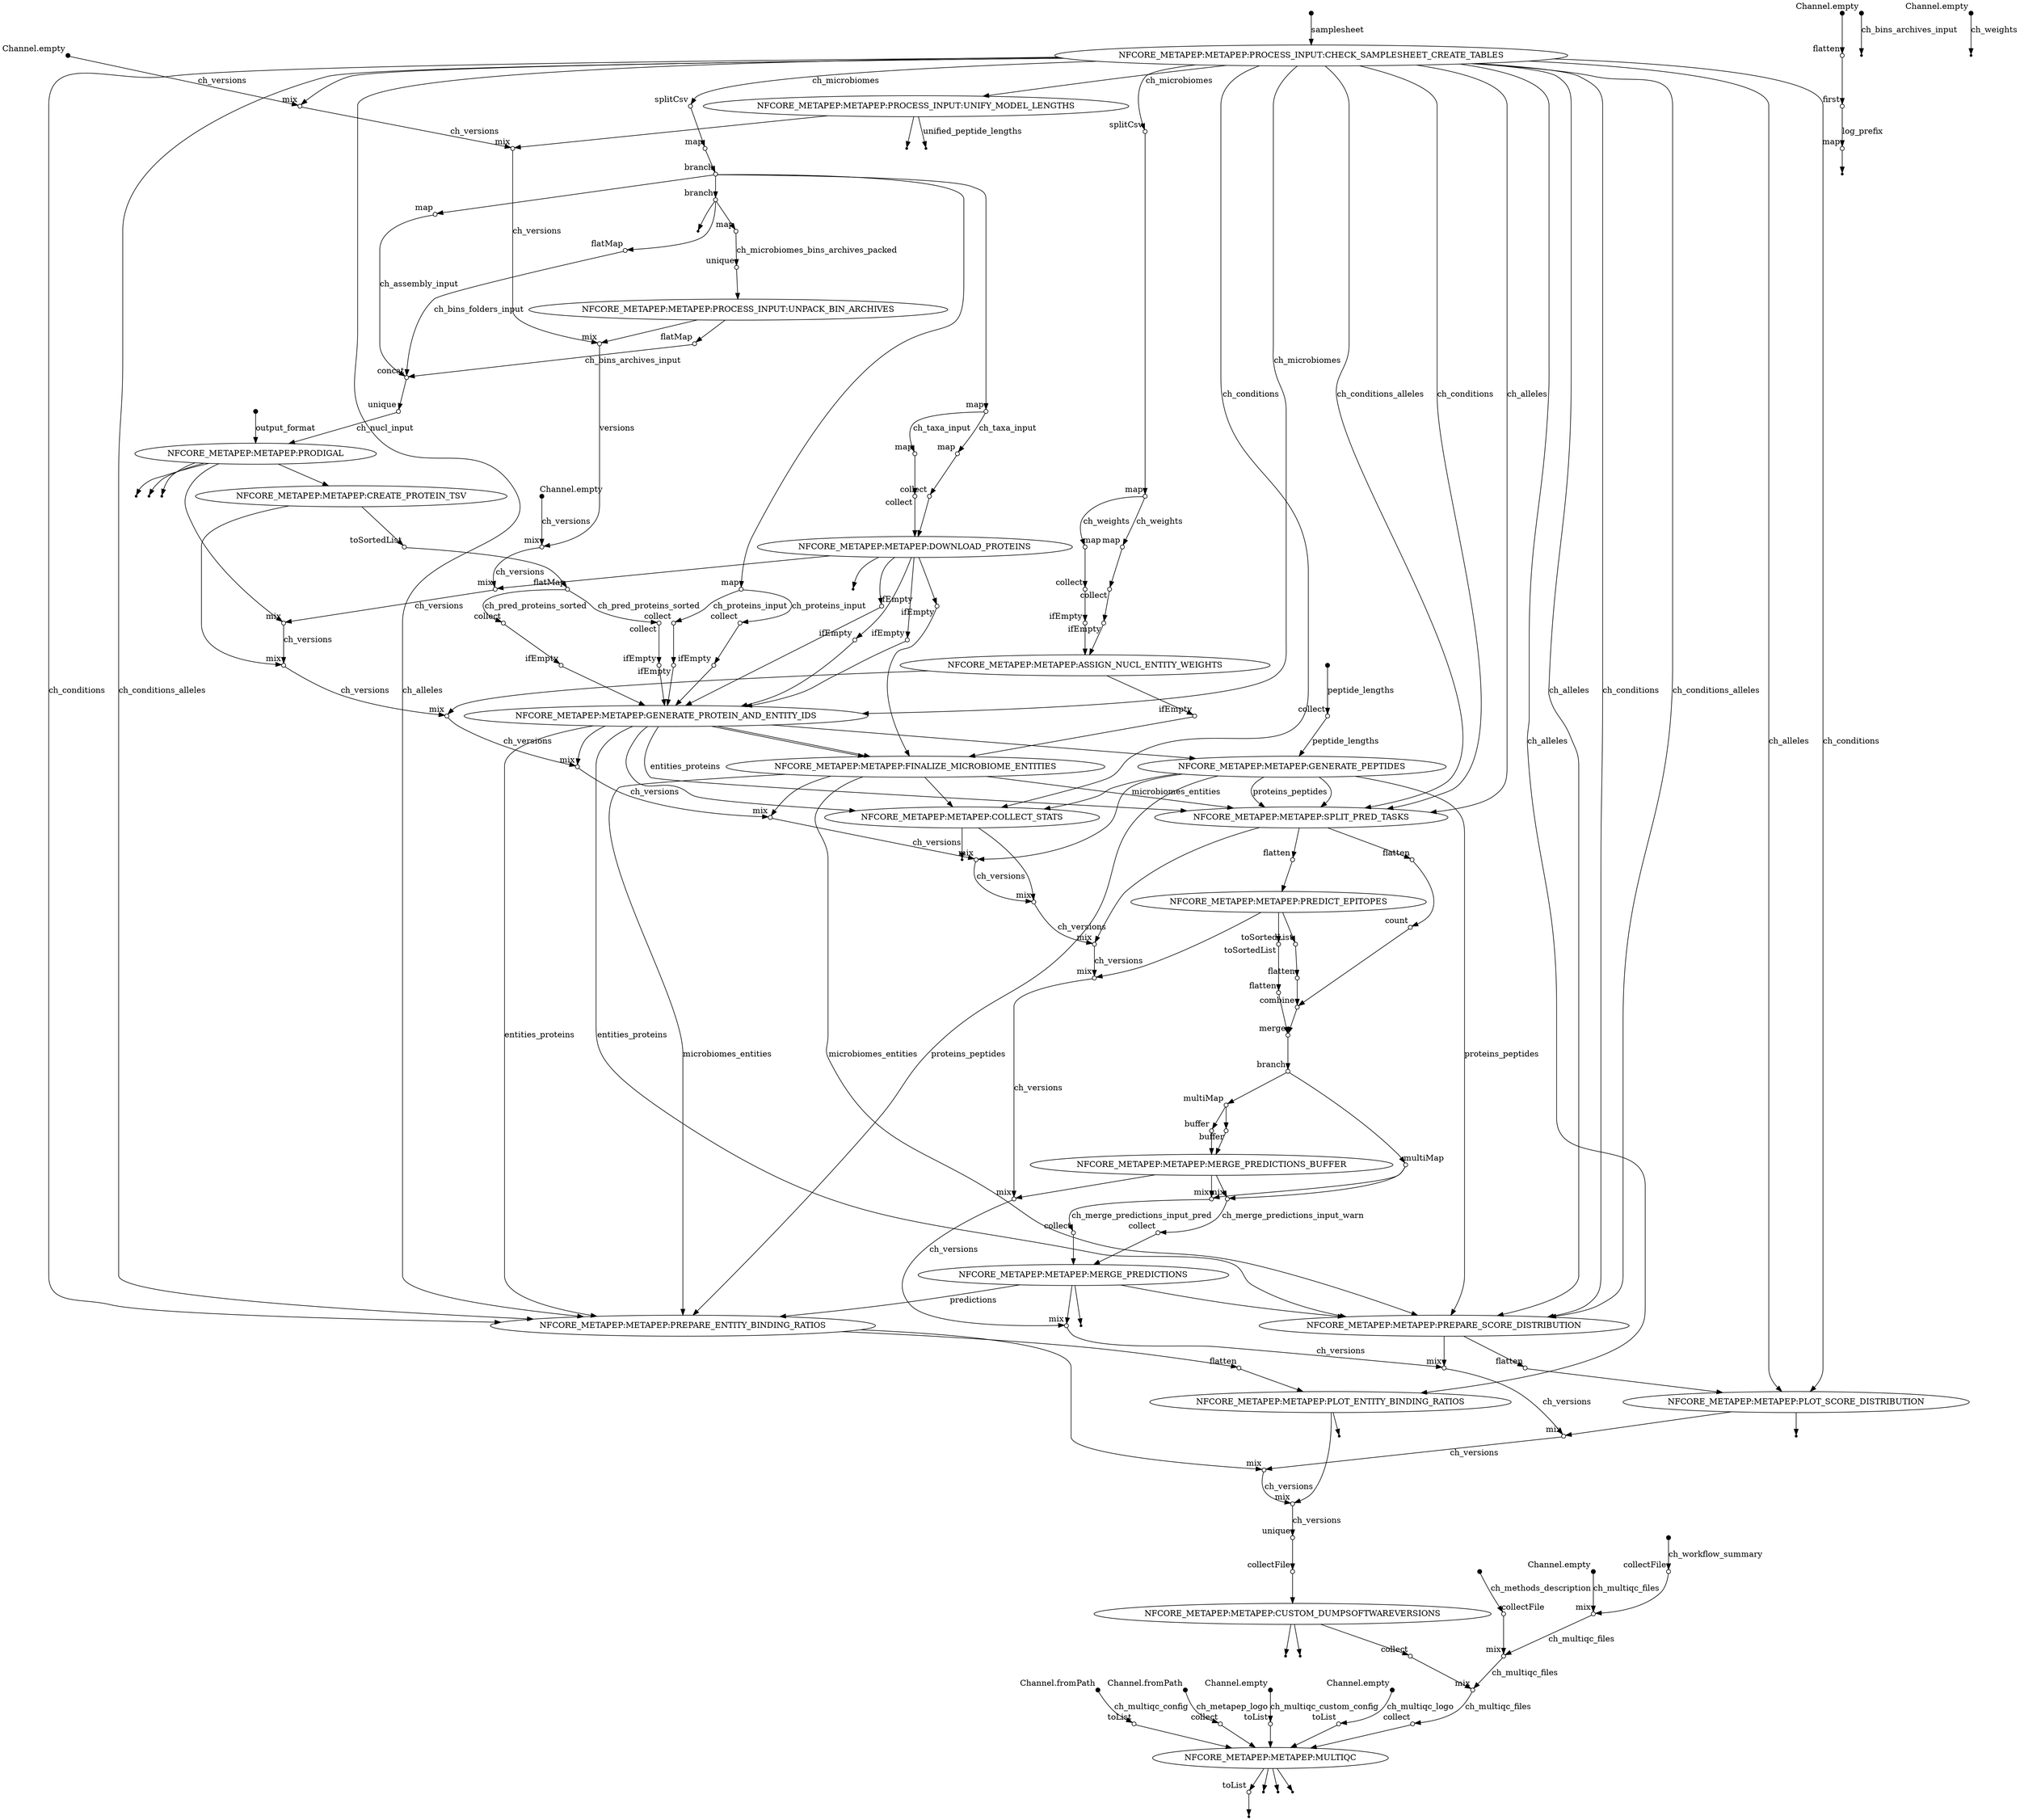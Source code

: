 digraph "metapep_dag" {
v0 [shape=point,label="",fixedsize=true,width=0.1,xlabel="Channel.fromPath"];
v145 [shape=circle,label="",fixedsize=true,width=0.1,xlabel="toList"];
v0 -> v145 [label="ch_multiqc_config"];

v1 [shape=point,label="",fixedsize=true,width=0.1,xlabel="Channel.fromPath"];
v144 [shape=circle,label="",fixedsize=true,width=0.1,xlabel="collect"];
v1 -> v144 [label="ch_metapep_logo"];

v2 [shape=point,label="",fixedsize=true,width=0.1,xlabel="Channel.empty"];
v146 [shape=circle,label="",fixedsize=true,width=0.1,xlabel="toList"];
v2 -> v146 [label="ch_multiqc_custom_config"];

v3 [shape=point,label="",fixedsize=true,width=0.1,xlabel="Channel.empty"];
v147 [shape=circle,label="",fixedsize=true,width=0.1,xlabel="toList"];
v3 -> v147 [label="ch_multiqc_logo"];

v4 [shape=point,label="",fixedsize=true,width=0.1,xlabel="Channel.empty"];
v42 [shape=circle,label="",fixedsize=true,width=0.1,xlabel="mix"];
v4 -> v42 [label="ch_versions"];

v5 [shape=point,label="",fixedsize=true,width=0.1,xlabel="Channel.empty"];
v8 [shape=circle,label="",fixedsize=true,width=0.1,xlabel="mix"];
v5 -> v8 [label="ch_versions"];

v6 [shape=point,label="",fixedsize=true,width=0.1];
v7 [label="NFCORE_METAPEP:METAPEP:PROCESS_INPUT:CHECK_SAMPLESHEET_CREATE_TABLES"];
v6 -> v7 [label="samplesheet"];

v7 [label="NFCORE_METAPEP:METAPEP:PROCESS_INPUT:CHECK_SAMPLESHEET_CREATE_TABLES"];
v18 [shape=circle,label="",fixedsize=true,width=0.1,xlabel="splitCsv"];
v7 -> v18 [label="ch_microbiomes"];

v7 [label="NFCORE_METAPEP:METAPEP:PROCESS_INPUT:CHECK_SAMPLESHEET_CREATE_TABLES"];
v87 [label="NFCORE_METAPEP:METAPEP:COLLECT_STATS"];
v7 -> v87 [label="ch_conditions"];

v7 [label="NFCORE_METAPEP:METAPEP:PROCESS_INPUT:CHECK_SAMPLESHEET_CREATE_TABLES"];
v90 [label="NFCORE_METAPEP:METAPEP:SPLIT_PRED_TASKS"];
v7 -> v90 [label="ch_alleles"];

v7 [label="NFCORE_METAPEP:METAPEP:PROCESS_INPUT:CHECK_SAMPLESHEET_CREATE_TABLES"];
v90 [label="NFCORE_METAPEP:METAPEP:SPLIT_PRED_TASKS"];
v7 -> v90 [label="ch_conditions_alleles"];

v7 [label="NFCORE_METAPEP:METAPEP:PROCESS_INPUT:CHECK_SAMPLESHEET_CREATE_TABLES"];
v9 [label="NFCORE_METAPEP:METAPEP:PROCESS_INPUT:UNIFY_MODEL_LENGTHS"];
v7 -> v9;

v7 [label="NFCORE_METAPEP:METAPEP:PROCESS_INPUT:CHECK_SAMPLESHEET_CREATE_TABLES"];
v8 [shape=circle,label="",fixedsize=true,width=0.1,xlabel="mix"];
v7 -> v8;

v8 [shape=circle,label="",fixedsize=true,width=0.1,xlabel="mix"];
v17 [shape=circle,label="",fixedsize=true,width=0.1,xlabel="mix"];
v8 -> v17 [label="ch_versions"];

v9 [label="NFCORE_METAPEP:METAPEP:PROCESS_INPUT:UNIFY_MODEL_LENGTHS"];
v11 [shape=point];
v9 -> v11;

v9 [label="NFCORE_METAPEP:METAPEP:PROCESS_INPUT:UNIFY_MODEL_LENGTHS"];
v10 [shape=point];
v9 -> v10 [label="unified_peptide_lengths"];

v9 [label="NFCORE_METAPEP:METAPEP:PROCESS_INPUT:UNIFY_MODEL_LENGTHS"];
v17 [shape=circle,label="",fixedsize=true,width=0.1,xlabel="mix"];
v9 -> v17;

v12 [shape=point,label="",fixedsize=true,width=0.1];
v13 [shape=circle,label="",fixedsize=true,width=0.1,xlabel="flatten"];
v12 -> v13;

v13 [shape=circle,label="",fixedsize=true,width=0.1,xlabel="flatten"];
v14 [shape=circle,label="",fixedsize=true,width=0.1,xlabel="first"];
v13 -> v14;

v14 [shape=circle,label="",fixedsize=true,width=0.1,xlabel="first"];
v15 [shape=circle,label="",fixedsize=true,width=0.1,xlabel="map"];
v14 -> v15 [label="log_prefix"];

v15 [shape=circle,label="",fixedsize=true,width=0.1,xlabel="map"];
v16 [shape=point];
v15 -> v16;

v17 [shape=circle,label="",fixedsize=true,width=0.1,xlabel="mix"];
v30 [shape=circle,label="",fixedsize=true,width=0.1,xlabel="mix"];
v17 -> v30 [label="ch_versions"];

v18 [shape=circle,label="",fixedsize=true,width=0.1,xlabel="splitCsv"];
v19 [shape=circle,label="",fixedsize=true,width=0.1,xlabel="map"];
v18 -> v19;

v19 [shape=circle,label="",fixedsize=true,width=0.1,xlabel="map"];
v20 [shape=circle,label="",fixedsize=true,width=0.1,xlabel="branch"];
v19 -> v20;

v20 [shape=circle,label="",fixedsize=true,width=0.1,xlabel="branch"];
v22 [shape=circle,label="",fixedsize=true,width=0.1,xlabel="map"];
v20 -> v22;

v20 [shape=circle,label="",fixedsize=true,width=0.1,xlabel="branch"];
v21 [shape=circle,label="",fixedsize=true,width=0.1,xlabel="map"];
v20 -> v21;

v20 [shape=circle,label="",fixedsize=true,width=0.1,xlabel="branch"];
v23 [shape=circle,label="",fixedsize=true,width=0.1,xlabel="map"];
v20 -> v23;

v20 [shape=circle,label="",fixedsize=true,width=0.1,xlabel="branch"];
v24 [shape=circle,label="",fixedsize=true,width=0.1,xlabel="branch"];
v20 -> v24;

v21 [shape=circle,label="",fixedsize=true,width=0.1,xlabel="map"];
v43 [shape=circle,label="",fixedsize=true,width=0.1,xlabel="map"];
v21 -> v43 [label="ch_taxa_input"];

v22 [shape=circle,label="",fixedsize=true,width=0.1,xlabel="map"];
v75 [shape=circle,label="",fixedsize=true,width=0.1,xlabel="collect"];
v22 -> v75 [label="ch_proteins_input"];

v23 [shape=circle,label="",fixedsize=true,width=0.1,xlabel="map"];
v34 [shape=circle,label="",fixedsize=true,width=0.1,xlabel="concat"];
v23 -> v34 [label="ch_assembly_input"];

v24 [shape=circle,label="",fixedsize=true,width=0.1,xlabel="branch"];
v26 [shape=circle,label="",fixedsize=true,width=0.1,xlabel="flatMap"];
v24 -> v26;

v24 [shape=circle,label="",fixedsize=true,width=0.1,xlabel="branch"];
v27 [shape=circle,label="",fixedsize=true,width=0.1,xlabel="map"];
v24 -> v27;

v24 [shape=circle,label="",fixedsize=true,width=0.1,xlabel="branch"];
v25 [shape=point];
v24 -> v25;

v26 [shape=circle,label="",fixedsize=true,width=0.1,xlabel="flatMap"];
v34 [shape=circle,label="",fixedsize=true,width=0.1,xlabel="concat"];
v26 -> v34 [label="ch_bins_folders_input"];

v27 [shape=circle,label="",fixedsize=true,width=0.1,xlabel="map"];
v28 [shape=circle,label="",fixedsize=true,width=0.1,xlabel="unique"];
v27 -> v28 [label="ch_microbiomes_bins_archives_packed"];

v28 [shape=circle,label="",fixedsize=true,width=0.1,xlabel="unique"];
v29 [label="NFCORE_METAPEP:METAPEP:PROCESS_INPUT:UNPACK_BIN_ARCHIVES"];
v28 -> v29;

v29 [label="NFCORE_METAPEP:METAPEP:PROCESS_INPUT:UNPACK_BIN_ARCHIVES"];
v33 [shape=circle,label="",fixedsize=true,width=0.1,xlabel="flatMap"];
v29 -> v33;

v29 [label="NFCORE_METAPEP:METAPEP:PROCESS_INPUT:UNPACK_BIN_ARCHIVES"];
v30 [shape=circle,label="",fixedsize=true,width=0.1,xlabel="mix"];
v29 -> v30;

v30 [shape=circle,label="",fixedsize=true,width=0.1,xlabel="mix"];
v42 [shape=circle,label="",fixedsize=true,width=0.1,xlabel="mix"];
v30 -> v42 [label="versions"];

v31 [shape=point,label="",fixedsize=true,width=0.1,xlabel="Channel.empty"];
v32 [shape=point];
v31 -> v32 [label="ch_bins_archives_input"];

v33 [shape=circle,label="",fixedsize=true,width=0.1,xlabel="flatMap"];
v34 [shape=circle,label="",fixedsize=true,width=0.1,xlabel="concat"];
v33 -> v34 [label="ch_bins_archives_input"];

v34 [shape=circle,label="",fixedsize=true,width=0.1,xlabel="concat"];
v35 [shape=circle,label="",fixedsize=true,width=0.1,xlabel="unique"];
v34 -> v35;

v35 [shape=circle,label="",fixedsize=true,width=0.1,xlabel="unique"];
v51 [label="NFCORE_METAPEP:METAPEP:PRODIGAL"];
v35 -> v51 [label="ch_nucl_input"];

v36 [shape=point,label="",fixedsize=true,width=0.1,xlabel="Channel.empty"];
v37 [shape=point];
v36 -> v37 [label="ch_weights"];

v7 [label="NFCORE_METAPEP:METAPEP:PROCESS_INPUT:CHECK_SAMPLESHEET_CREATE_TABLES"];
v38 [shape=circle,label="",fixedsize=true,width=0.1,xlabel="splitCsv"];
v7 -> v38 [label="ch_microbiomes"];

v38 [shape=circle,label="",fixedsize=true,width=0.1,xlabel="splitCsv"];
v39 [shape=circle,label="",fixedsize=true,width=0.1,xlabel="map"];
v38 -> v39;

v39 [shape=circle,label="",fixedsize=true,width=0.1,xlabel="map"];
v58 [shape=circle,label="",fixedsize=true,width=0.1,xlabel="map"];
v39 -> v58 [label="ch_weights"];

v40 [shape=point,label="",fixedsize=true,width=0.1];
v41 [shape=circle,label="",fixedsize=true,width=0.1,xlabel="collect"];
v40 -> v41 [label="peptide_lengths"];

v41 [shape=circle,label="",fixedsize=true,width=0.1,xlabel="collect"];
v85 [label="NFCORE_METAPEP:METAPEP:GENERATE_PEPTIDES"];
v41 -> v85 [label="peptide_lengths"];

v42 [shape=circle,label="",fixedsize=true,width=0.1,xlabel="mix"];
v49 [shape=circle,label="",fixedsize=true,width=0.1,xlabel="mix"];
v42 -> v49 [label="ch_versions"];

v43 [shape=circle,label="",fixedsize=true,width=0.1,xlabel="map"];
v44 [shape=circle,label="",fixedsize=true,width=0.1,xlabel="collect"];
v43 -> v44;

v44 [shape=circle,label="",fixedsize=true,width=0.1,xlabel="collect"];
v47 [label="NFCORE_METAPEP:METAPEP:DOWNLOAD_PROTEINS"];
v44 -> v47;

v21 [shape=circle,label="",fixedsize=true,width=0.1,xlabel="map"];
v45 [shape=circle,label="",fixedsize=true,width=0.1,xlabel="map"];
v21 -> v45 [label="ch_taxa_input"];

v45 [shape=circle,label="",fixedsize=true,width=0.1,xlabel="map"];
v46 [shape=circle,label="",fixedsize=true,width=0.1,xlabel="collect"];
v45 -> v46;

v46 [shape=circle,label="",fixedsize=true,width=0.1,xlabel="collect"];
v47 [label="NFCORE_METAPEP:METAPEP:DOWNLOAD_PROTEINS"];
v46 -> v47;

v47 [label="NFCORE_METAPEP:METAPEP:DOWNLOAD_PROTEINS"];
v72 [shape=circle,label="",fixedsize=true,width=0.1,xlabel="ifEmpty"];
v47 -> v72;

v47 [label="NFCORE_METAPEP:METAPEP:DOWNLOAD_PROTEINS"];
v48 [shape=point];
v47 -> v48;

v47 [label="NFCORE_METAPEP:METAPEP:DOWNLOAD_PROTEINS"];
v73 [shape=circle,label="",fixedsize=true,width=0.1,xlabel="ifEmpty"];
v47 -> v73;

v47 [label="NFCORE_METAPEP:METAPEP:DOWNLOAD_PROTEINS"];
v74 [shape=circle,label="",fixedsize=true,width=0.1,xlabel="ifEmpty"];
v47 -> v74;

v47 [label="NFCORE_METAPEP:METAPEP:DOWNLOAD_PROTEINS"];
v49 [shape=circle,label="",fixedsize=true,width=0.1,xlabel="mix"];
v47 -> v49;

v49 [shape=circle,label="",fixedsize=true,width=0.1,xlabel="mix"];
v55 [shape=circle,label="",fixedsize=true,width=0.1,xlabel="mix"];
v49 -> v55 [label="ch_versions"];

v50 [shape=point,label="",fixedsize=true,width=0.1];
v51 [label="NFCORE_METAPEP:METAPEP:PRODIGAL"];
v50 -> v51 [label="output_format"];

v51 [label="NFCORE_METAPEP:METAPEP:PRODIGAL"];
v54 [shape=point];
v51 -> v54;

v51 [label="NFCORE_METAPEP:METAPEP:PRODIGAL"];
v53 [shape=point];
v51 -> v53;

v51 [label="NFCORE_METAPEP:METAPEP:PRODIGAL"];
v56 [label="NFCORE_METAPEP:METAPEP:CREATE_PROTEIN_TSV"];
v51 -> v56;

v51 [label="NFCORE_METAPEP:METAPEP:PRODIGAL"];
v52 [shape=point];
v51 -> v52;

v51 [label="NFCORE_METAPEP:METAPEP:PRODIGAL"];
v55 [shape=circle,label="",fixedsize=true,width=0.1,xlabel="mix"];
v51 -> v55;

v55 [shape=circle,label="",fixedsize=true,width=0.1,xlabel="mix"];
v57 [shape=circle,label="",fixedsize=true,width=0.1,xlabel="mix"];
v55 -> v57 [label="ch_versions"];

v56 [label="NFCORE_METAPEP:METAPEP:CREATE_PROTEIN_TSV"];
v66 [shape=circle,label="",fixedsize=true,width=0.1,xlabel="toSortedList"];
v56 -> v66;

v56 [label="NFCORE_METAPEP:METAPEP:CREATE_PROTEIN_TSV"];
v57 [shape=circle,label="",fixedsize=true,width=0.1,xlabel="mix"];
v56 -> v57;

v57 [shape=circle,label="",fixedsize=true,width=0.1,xlabel="mix"];
v65 [shape=circle,label="",fixedsize=true,width=0.1,xlabel="mix"];
v57 -> v65 [label="ch_versions"];

v58 [shape=circle,label="",fixedsize=true,width=0.1,xlabel="map"];
v59 [shape=circle,label="",fixedsize=true,width=0.1,xlabel="collect"];
v58 -> v59;

v59 [shape=circle,label="",fixedsize=true,width=0.1,xlabel="collect"];
v60 [shape=circle,label="",fixedsize=true,width=0.1,xlabel="ifEmpty"];
v59 -> v60;

v60 [shape=circle,label="",fixedsize=true,width=0.1,xlabel="ifEmpty"];
v64 [label="NFCORE_METAPEP:METAPEP:ASSIGN_NUCL_ENTITY_WEIGHTS"];
v60 -> v64;

v39 [shape=circle,label="",fixedsize=true,width=0.1,xlabel="map"];
v61 [shape=circle,label="",fixedsize=true,width=0.1,xlabel="map"];
v39 -> v61 [label="ch_weights"];

v61 [shape=circle,label="",fixedsize=true,width=0.1,xlabel="map"];
v62 [shape=circle,label="",fixedsize=true,width=0.1,xlabel="collect"];
v61 -> v62;

v62 [shape=circle,label="",fixedsize=true,width=0.1,xlabel="collect"];
v63 [shape=circle,label="",fixedsize=true,width=0.1,xlabel="ifEmpty"];
v62 -> v63;

v63 [shape=circle,label="",fixedsize=true,width=0.1,xlabel="ifEmpty"];
v64 [label="NFCORE_METAPEP:METAPEP:ASSIGN_NUCL_ENTITY_WEIGHTS"];
v63 -> v64;

v64 [label="NFCORE_METAPEP:METAPEP:ASSIGN_NUCL_ENTITY_WEIGHTS"];
v82 [shape=circle,label="",fixedsize=true,width=0.1,xlabel="ifEmpty"];
v64 -> v82;

v64 [label="NFCORE_METAPEP:METAPEP:ASSIGN_NUCL_ENTITY_WEIGHTS"];
v65 [shape=circle,label="",fixedsize=true,width=0.1,xlabel="mix"];
v64 -> v65;

v65 [shape=circle,label="",fixedsize=true,width=0.1,xlabel="mix"];
v80 [shape=circle,label="",fixedsize=true,width=0.1,xlabel="mix"];
v65 -> v80 [label="ch_versions"];

v66 [shape=circle,label="",fixedsize=true,width=0.1,xlabel="toSortedList"];
v67 [shape=circle,label="",fixedsize=true,width=0.1,xlabel="flatMap"];
v66 -> v67;

v67 [shape=circle,label="",fixedsize=true,width=0.1,xlabel="flatMap"];
v68 [shape=circle,label="",fixedsize=true,width=0.1,xlabel="collect"];
v67 -> v68 [label="ch_pred_proteins_sorted"];

v68 [shape=circle,label="",fixedsize=true,width=0.1,xlabel="collect"];
v69 [shape=circle,label="",fixedsize=true,width=0.1,xlabel="ifEmpty"];
v68 -> v69;

v69 [shape=circle,label="",fixedsize=true,width=0.1,xlabel="ifEmpty"];
v79 [label="NFCORE_METAPEP:METAPEP:GENERATE_PROTEIN_AND_ENTITY_IDS"];
v69 -> v79;

v67 [shape=circle,label="",fixedsize=true,width=0.1,xlabel="flatMap"];
v70 [shape=circle,label="",fixedsize=true,width=0.1,xlabel="collect"];
v67 -> v70 [label="ch_pred_proteins_sorted"];

v70 [shape=circle,label="",fixedsize=true,width=0.1,xlabel="collect"];
v71 [shape=circle,label="",fixedsize=true,width=0.1,xlabel="ifEmpty"];
v70 -> v71;

v71 [shape=circle,label="",fixedsize=true,width=0.1,xlabel="ifEmpty"];
v79 [label="NFCORE_METAPEP:METAPEP:GENERATE_PROTEIN_AND_ENTITY_IDS"];
v71 -> v79;

v72 [shape=circle,label="",fixedsize=true,width=0.1,xlabel="ifEmpty"];
v79 [label="NFCORE_METAPEP:METAPEP:GENERATE_PROTEIN_AND_ENTITY_IDS"];
v72 -> v79;

v73 [shape=circle,label="",fixedsize=true,width=0.1,xlabel="ifEmpty"];
v79 [label="NFCORE_METAPEP:METAPEP:GENERATE_PROTEIN_AND_ENTITY_IDS"];
v73 -> v79;

v74 [shape=circle,label="",fixedsize=true,width=0.1,xlabel="ifEmpty"];
v79 [label="NFCORE_METAPEP:METAPEP:GENERATE_PROTEIN_AND_ENTITY_IDS"];
v74 -> v79;

v75 [shape=circle,label="",fixedsize=true,width=0.1,xlabel="collect"];
v76 [shape=circle,label="",fixedsize=true,width=0.1,xlabel="ifEmpty"];
v75 -> v76;

v76 [shape=circle,label="",fixedsize=true,width=0.1,xlabel="ifEmpty"];
v79 [label="NFCORE_METAPEP:METAPEP:GENERATE_PROTEIN_AND_ENTITY_IDS"];
v76 -> v79;

v22 [shape=circle,label="",fixedsize=true,width=0.1,xlabel="map"];
v77 [shape=circle,label="",fixedsize=true,width=0.1,xlabel="collect"];
v22 -> v77 [label="ch_proteins_input"];

v77 [shape=circle,label="",fixedsize=true,width=0.1,xlabel="collect"];
v78 [shape=circle,label="",fixedsize=true,width=0.1,xlabel="ifEmpty"];
v77 -> v78;

v78 [shape=circle,label="",fixedsize=true,width=0.1,xlabel="ifEmpty"];
v79 [label="NFCORE_METAPEP:METAPEP:GENERATE_PROTEIN_AND_ENTITY_IDS"];
v78 -> v79;

v7 [label="NFCORE_METAPEP:METAPEP:PROCESS_INPUT:CHECK_SAMPLESHEET_CREATE_TABLES"];
v79 [label="NFCORE_METAPEP:METAPEP:GENERATE_PROTEIN_AND_ENTITY_IDS"];
v7 -> v79 [label="ch_microbiomes"];

v79 [label="NFCORE_METAPEP:METAPEP:GENERATE_PROTEIN_AND_ENTITY_IDS"];
v85 [label="NFCORE_METAPEP:METAPEP:GENERATE_PEPTIDES"];
v79 -> v85;

v79 [label="NFCORE_METAPEP:METAPEP:GENERATE_PROTEIN_AND_ENTITY_IDS"];
v87 [label="NFCORE_METAPEP:METAPEP:COLLECT_STATS"];
v79 -> v87;

v79 [label="NFCORE_METAPEP:METAPEP:GENERATE_PROTEIN_AND_ENTITY_IDS"];
v83 [label="NFCORE_METAPEP:METAPEP:FINALIZE_MICROBIOME_ENTITIES"];
v79 -> v83;

v79 [label="NFCORE_METAPEP:METAPEP:GENERATE_PROTEIN_AND_ENTITY_IDS"];
v83 [label="NFCORE_METAPEP:METAPEP:FINALIZE_MICROBIOME_ENTITIES"];
v79 -> v83;

v79 [label="NFCORE_METAPEP:METAPEP:GENERATE_PROTEIN_AND_ENTITY_IDS"];
v80 [shape=circle,label="",fixedsize=true,width=0.1,xlabel="mix"];
v79 -> v80;

v80 [shape=circle,label="",fixedsize=true,width=0.1,xlabel="mix"];
v84 [shape=circle,label="",fixedsize=true,width=0.1,xlabel="mix"];
v80 -> v84 [label="ch_versions"];

v47 [label="NFCORE_METAPEP:METAPEP:DOWNLOAD_PROTEINS"];
v81 [shape=circle,label="",fixedsize=true,width=0.1,xlabel="ifEmpty"];
v47 -> v81;

v81 [shape=circle,label="",fixedsize=true,width=0.1,xlabel="ifEmpty"];
v83 [label="NFCORE_METAPEP:METAPEP:FINALIZE_MICROBIOME_ENTITIES"];
v81 -> v83;

v82 [shape=circle,label="",fixedsize=true,width=0.1,xlabel="ifEmpty"];
v83 [label="NFCORE_METAPEP:METAPEP:FINALIZE_MICROBIOME_ENTITIES"];
v82 -> v83;

v83 [label="NFCORE_METAPEP:METAPEP:FINALIZE_MICROBIOME_ENTITIES"];
v87 [label="NFCORE_METAPEP:METAPEP:COLLECT_STATS"];
v83 -> v87;

v83 [label="NFCORE_METAPEP:METAPEP:FINALIZE_MICROBIOME_ENTITIES"];
v84 [shape=circle,label="",fixedsize=true,width=0.1,xlabel="mix"];
v83 -> v84;

v84 [shape=circle,label="",fixedsize=true,width=0.1,xlabel="mix"];
v86 [shape=circle,label="",fixedsize=true,width=0.1,xlabel="mix"];
v84 -> v86 [label="ch_versions"];

v85 [label="NFCORE_METAPEP:METAPEP:GENERATE_PEPTIDES"];
v90 [label="NFCORE_METAPEP:METAPEP:SPLIT_PRED_TASKS"];
v85 -> v90;

v85 [label="NFCORE_METAPEP:METAPEP:GENERATE_PEPTIDES"];
v87 [label="NFCORE_METAPEP:METAPEP:COLLECT_STATS"];
v85 -> v87;

v85 [label="NFCORE_METAPEP:METAPEP:GENERATE_PEPTIDES"];
v86 [shape=circle,label="",fixedsize=true,width=0.1,xlabel="mix"];
v85 -> v86;

v86 [shape=circle,label="",fixedsize=true,width=0.1,xlabel="mix"];
v89 [shape=circle,label="",fixedsize=true,width=0.1,xlabel="mix"];
v86 -> v89 [label="ch_versions"];

v87 [label="NFCORE_METAPEP:METAPEP:COLLECT_STATS"];
v88 [shape=point];
v87 -> v88;

v87 [label="NFCORE_METAPEP:METAPEP:COLLECT_STATS"];
v89 [shape=circle,label="",fixedsize=true,width=0.1,xlabel="mix"];
v87 -> v89;

v89 [shape=circle,label="",fixedsize=true,width=0.1,xlabel="mix"];
v91 [shape=circle,label="",fixedsize=true,width=0.1,xlabel="mix"];
v89 -> v91 [label="ch_versions"];

v85 [label="NFCORE_METAPEP:METAPEP:GENERATE_PEPTIDES"];
v90 [label="NFCORE_METAPEP:METAPEP:SPLIT_PRED_TASKS"];
v85 -> v90 [label="proteins_peptides"];

v79 [label="NFCORE_METAPEP:METAPEP:GENERATE_PROTEIN_AND_ENTITY_IDS"];
v90 [label="NFCORE_METAPEP:METAPEP:SPLIT_PRED_TASKS"];
v79 -> v90 [label="entities_proteins"];

v83 [label="NFCORE_METAPEP:METAPEP:FINALIZE_MICROBIOME_ENTITIES"];
v90 [label="NFCORE_METAPEP:METAPEP:SPLIT_PRED_TASKS"];
v83 -> v90 [label="microbiomes_entities"];

v7 [label="NFCORE_METAPEP:METAPEP:PROCESS_INPUT:CHECK_SAMPLESHEET_CREATE_TABLES"];
v90 [label="NFCORE_METAPEP:METAPEP:SPLIT_PRED_TASKS"];
v7 -> v90 [label="ch_conditions"];

v90 [label="NFCORE_METAPEP:METAPEP:SPLIT_PRED_TASKS"];
v92 [shape=circle,label="",fixedsize=true,width=0.1,xlabel="flatten"];
v90 -> v92;

v90 [label="NFCORE_METAPEP:METAPEP:SPLIT_PRED_TASKS"];
v91 [shape=circle,label="",fixedsize=true,width=0.1,xlabel="mix"];
v90 -> v91;

v91 [shape=circle,label="",fixedsize=true,width=0.1,xlabel="mix"];
v94 [shape=circle,label="",fixedsize=true,width=0.1,xlabel="mix"];
v91 -> v94 [label="ch_versions"];

v92 [shape=circle,label="",fixedsize=true,width=0.1,xlabel="flatten"];
v93 [label="NFCORE_METAPEP:METAPEP:PREDICT_EPITOPES"];
v92 -> v93;

v93 [label="NFCORE_METAPEP:METAPEP:PREDICT_EPITOPES"];
v97 [shape=circle,label="",fixedsize=true,width=0.1,xlabel="toSortedList"];
v93 -> v97;

v93 [label="NFCORE_METAPEP:METAPEP:PREDICT_EPITOPES"];
v100 [shape=circle,label="",fixedsize=true,width=0.1,xlabel="toSortedList"];
v93 -> v100;

v93 [label="NFCORE_METAPEP:METAPEP:PREDICT_EPITOPES"];
v94 [shape=circle,label="",fixedsize=true,width=0.1,xlabel="mix"];
v93 -> v94;

v94 [shape=circle,label="",fixedsize=true,width=0.1,xlabel="mix"];
v109 [shape=circle,label="",fixedsize=true,width=0.1,xlabel="mix"];
v94 -> v109 [label="ch_versions"];

v90 [label="NFCORE_METAPEP:METAPEP:SPLIT_PRED_TASKS"];
v95 [shape=circle,label="",fixedsize=true,width=0.1,xlabel="flatten"];
v90 -> v95;

v95 [shape=circle,label="",fixedsize=true,width=0.1,xlabel="flatten"];
v96 [shape=circle,label="",fixedsize=true,width=0.1,xlabel="count"];
v95 -> v96;

v96 [shape=circle,label="",fixedsize=true,width=0.1,xlabel="count"];
v99 [shape=circle,label="",fixedsize=true,width=0.1,xlabel="combine"];
v96 -> v99;

v97 [shape=circle,label="",fixedsize=true,width=0.1,xlabel="toSortedList"];
v98 [shape=circle,label="",fixedsize=true,width=0.1,xlabel="flatten"];
v97 -> v98;

v98 [shape=circle,label="",fixedsize=true,width=0.1,xlabel="flatten"];
v99 [shape=circle,label="",fixedsize=true,width=0.1,xlabel="combine"];
v98 -> v99;

v99 [shape=circle,label="",fixedsize=true,width=0.1,xlabel="combine"];
v102 [shape=circle,label="",fixedsize=true,width=0.1,xlabel="merge"];
v99 -> v102;

v100 [shape=circle,label="",fixedsize=true,width=0.1,xlabel="toSortedList"];
v101 [shape=circle,label="",fixedsize=true,width=0.1,xlabel="flatten"];
v100 -> v101;

v101 [shape=circle,label="",fixedsize=true,width=0.1,xlabel="flatten"];
v102 [shape=circle,label="",fixedsize=true,width=0.1,xlabel="merge"];
v101 -> v102;

v102 [shape=circle,label="",fixedsize=true,width=0.1,xlabel="merge"];
v103 [shape=circle,label="",fixedsize=true,width=0.1,xlabel="branch"];
v102 -> v103;

v103 [shape=circle,label="",fixedsize=true,width=0.1,xlabel="branch"];
v105 [shape=circle,label="",fixedsize=true,width=0.1,xlabel="multiMap"];
v103 -> v105;

v103 [shape=circle,label="",fixedsize=true,width=0.1,xlabel="branch"];
v104 [shape=circle,label="",fixedsize=true,width=0.1,xlabel="multiMap"];
v103 -> v104;

v104 [shape=circle,label="",fixedsize=true,width=0.1,xlabel="multiMap"];
v106 [shape=circle,label="",fixedsize=true,width=0.1,xlabel="buffer"];
v104 -> v106;

v104 [shape=circle,label="",fixedsize=true,width=0.1,xlabel="multiMap"];
v107 [shape=circle,label="",fixedsize=true,width=0.1,xlabel="buffer"];
v104 -> v107;

v105 [shape=circle,label="",fixedsize=true,width=0.1,xlabel="multiMap"];
v110 [shape=circle,label="",fixedsize=true,width=0.1,xlabel="mix"];
v105 -> v110;

v105 [shape=circle,label="",fixedsize=true,width=0.1,xlabel="multiMap"];
v111 [shape=circle,label="",fixedsize=true,width=0.1,xlabel="mix"];
v105 -> v111;

v106 [shape=circle,label="",fixedsize=true,width=0.1,xlabel="buffer"];
v108 [label="NFCORE_METAPEP:METAPEP:MERGE_PREDICTIONS_BUFFER"];
v106 -> v108;

v107 [shape=circle,label="",fixedsize=true,width=0.1,xlabel="buffer"];
v108 [label="NFCORE_METAPEP:METAPEP:MERGE_PREDICTIONS_BUFFER"];
v107 -> v108;

v108 [label="NFCORE_METAPEP:METAPEP:MERGE_PREDICTIONS_BUFFER"];
v110 [shape=circle,label="",fixedsize=true,width=0.1,xlabel="mix"];
v108 -> v110;

v108 [label="NFCORE_METAPEP:METAPEP:MERGE_PREDICTIONS_BUFFER"];
v111 [shape=circle,label="",fixedsize=true,width=0.1,xlabel="mix"];
v108 -> v111;

v108 [label="NFCORE_METAPEP:METAPEP:MERGE_PREDICTIONS_BUFFER"];
v109 [shape=circle,label="",fixedsize=true,width=0.1,xlabel="mix"];
v108 -> v109;

v109 [shape=circle,label="",fixedsize=true,width=0.1,xlabel="mix"];
v116 [shape=circle,label="",fixedsize=true,width=0.1,xlabel="mix"];
v109 -> v116 [label="ch_versions"];

v110 [shape=circle,label="",fixedsize=true,width=0.1,xlabel="mix"];
v112 [shape=circle,label="",fixedsize=true,width=0.1,xlabel="collect"];
v110 -> v112 [label="ch_merge_predictions_input_pred"];

v111 [shape=circle,label="",fixedsize=true,width=0.1,xlabel="mix"];
v113 [shape=circle,label="",fixedsize=true,width=0.1,xlabel="collect"];
v111 -> v113 [label="ch_merge_predictions_input_warn"];

v112 [shape=circle,label="",fixedsize=true,width=0.1,xlabel="collect"];
v114 [label="NFCORE_METAPEP:METAPEP:MERGE_PREDICTIONS"];
v112 -> v114;

v113 [shape=circle,label="",fixedsize=true,width=0.1,xlabel="collect"];
v114 [label="NFCORE_METAPEP:METAPEP:MERGE_PREDICTIONS"];
v113 -> v114;

v114 [label="NFCORE_METAPEP:METAPEP:MERGE_PREDICTIONS"];
v117 [label="NFCORE_METAPEP:METAPEP:PREPARE_SCORE_DISTRIBUTION"];
v114 -> v117;

v114 [label="NFCORE_METAPEP:METAPEP:MERGE_PREDICTIONS"];
v115 [shape=point];
v114 -> v115;

v114 [label="NFCORE_METAPEP:METAPEP:MERGE_PREDICTIONS"];
v116 [shape=circle,label="",fixedsize=true,width=0.1,xlabel="mix"];
v114 -> v116;

v116 [shape=circle,label="",fixedsize=true,width=0.1,xlabel="mix"];
v118 [shape=circle,label="",fixedsize=true,width=0.1,xlabel="mix"];
v116 -> v118 [label="ch_versions"];

v85 [label="NFCORE_METAPEP:METAPEP:GENERATE_PEPTIDES"];
v117 [label="NFCORE_METAPEP:METAPEP:PREPARE_SCORE_DISTRIBUTION"];
v85 -> v117 [label="proteins_peptides"];

v79 [label="NFCORE_METAPEP:METAPEP:GENERATE_PROTEIN_AND_ENTITY_IDS"];
v117 [label="NFCORE_METAPEP:METAPEP:PREPARE_SCORE_DISTRIBUTION"];
v79 -> v117 [label="entities_proteins"];

v83 [label="NFCORE_METAPEP:METAPEP:FINALIZE_MICROBIOME_ENTITIES"];
v117 [label="NFCORE_METAPEP:METAPEP:PREPARE_SCORE_DISTRIBUTION"];
v83 -> v117 [label="microbiomes_entities"];

v7 [label="NFCORE_METAPEP:METAPEP:PROCESS_INPUT:CHECK_SAMPLESHEET_CREATE_TABLES"];
v117 [label="NFCORE_METAPEP:METAPEP:PREPARE_SCORE_DISTRIBUTION"];
v7 -> v117 [label="ch_conditions"];

v7 [label="NFCORE_METAPEP:METAPEP:PROCESS_INPUT:CHECK_SAMPLESHEET_CREATE_TABLES"];
v117 [label="NFCORE_METAPEP:METAPEP:PREPARE_SCORE_DISTRIBUTION"];
v7 -> v117 [label="ch_conditions_alleles"];

v7 [label="NFCORE_METAPEP:METAPEP:PROCESS_INPUT:CHECK_SAMPLESHEET_CREATE_TABLES"];
v117 [label="NFCORE_METAPEP:METAPEP:PREPARE_SCORE_DISTRIBUTION"];
v7 -> v117 [label="ch_alleles"];

v117 [label="NFCORE_METAPEP:METAPEP:PREPARE_SCORE_DISTRIBUTION"];
v119 [shape=circle,label="",fixedsize=true,width=0.1,xlabel="flatten"];
v117 -> v119;

v117 [label="NFCORE_METAPEP:METAPEP:PREPARE_SCORE_DISTRIBUTION"];
v118 [shape=circle,label="",fixedsize=true,width=0.1,xlabel="mix"];
v117 -> v118;

v118 [shape=circle,label="",fixedsize=true,width=0.1,xlabel="mix"];
v122 [shape=circle,label="",fixedsize=true,width=0.1,xlabel="mix"];
v118 -> v122 [label="ch_versions"];

v119 [shape=circle,label="",fixedsize=true,width=0.1,xlabel="flatten"];
v120 [label="NFCORE_METAPEP:METAPEP:PLOT_SCORE_DISTRIBUTION"];
v119 -> v120;

v7 [label="NFCORE_METAPEP:METAPEP:PROCESS_INPUT:CHECK_SAMPLESHEET_CREATE_TABLES"];
v120 [label="NFCORE_METAPEP:METAPEP:PLOT_SCORE_DISTRIBUTION"];
v7 -> v120 [label="ch_alleles"];

v7 [label="NFCORE_METAPEP:METAPEP:PROCESS_INPUT:CHECK_SAMPLESHEET_CREATE_TABLES"];
v120 [label="NFCORE_METAPEP:METAPEP:PLOT_SCORE_DISTRIBUTION"];
v7 -> v120 [label="ch_conditions"];

v120 [label="NFCORE_METAPEP:METAPEP:PLOT_SCORE_DISTRIBUTION"];
v121 [shape=point];
v120 -> v121;

v120 [label="NFCORE_METAPEP:METAPEP:PLOT_SCORE_DISTRIBUTION"];
v122 [shape=circle,label="",fixedsize=true,width=0.1,xlabel="mix"];
v120 -> v122;

v122 [shape=circle,label="",fixedsize=true,width=0.1,xlabel="mix"];
v124 [shape=circle,label="",fixedsize=true,width=0.1,xlabel="mix"];
v122 -> v124 [label="ch_versions"];

v114 [label="NFCORE_METAPEP:METAPEP:MERGE_PREDICTIONS"];
v123 [label="NFCORE_METAPEP:METAPEP:PREPARE_ENTITY_BINDING_RATIOS"];
v114 -> v123 [label="predictions"];

v85 [label="NFCORE_METAPEP:METAPEP:GENERATE_PEPTIDES"];
v123 [label="NFCORE_METAPEP:METAPEP:PREPARE_ENTITY_BINDING_RATIOS"];
v85 -> v123 [label="proteins_peptides"];

v79 [label="NFCORE_METAPEP:METAPEP:GENERATE_PROTEIN_AND_ENTITY_IDS"];
v123 [label="NFCORE_METAPEP:METAPEP:PREPARE_ENTITY_BINDING_RATIOS"];
v79 -> v123 [label="entities_proteins"];

v83 [label="NFCORE_METAPEP:METAPEP:FINALIZE_MICROBIOME_ENTITIES"];
v123 [label="NFCORE_METAPEP:METAPEP:PREPARE_ENTITY_BINDING_RATIOS"];
v83 -> v123 [label="microbiomes_entities"];

v7 [label="NFCORE_METAPEP:METAPEP:PROCESS_INPUT:CHECK_SAMPLESHEET_CREATE_TABLES"];
v123 [label="NFCORE_METAPEP:METAPEP:PREPARE_ENTITY_BINDING_RATIOS"];
v7 -> v123 [label="ch_conditions"];

v7 [label="NFCORE_METAPEP:METAPEP:PROCESS_INPUT:CHECK_SAMPLESHEET_CREATE_TABLES"];
v123 [label="NFCORE_METAPEP:METAPEP:PREPARE_ENTITY_BINDING_RATIOS"];
v7 -> v123 [label="ch_conditions_alleles"];

v7 [label="NFCORE_METAPEP:METAPEP:PROCESS_INPUT:CHECK_SAMPLESHEET_CREATE_TABLES"];
v123 [label="NFCORE_METAPEP:METAPEP:PREPARE_ENTITY_BINDING_RATIOS"];
v7 -> v123 [label="ch_alleles"];

v123 [label="NFCORE_METAPEP:METAPEP:PREPARE_ENTITY_BINDING_RATIOS"];
v125 [shape=circle,label="",fixedsize=true,width=0.1,xlabel="flatten"];
v123 -> v125;

v123 [label="NFCORE_METAPEP:METAPEP:PREPARE_ENTITY_BINDING_RATIOS"];
v124 [shape=circle,label="",fixedsize=true,width=0.1,xlabel="mix"];
v123 -> v124;

v124 [shape=circle,label="",fixedsize=true,width=0.1,xlabel="mix"];
v128 [shape=circle,label="",fixedsize=true,width=0.1,xlabel="mix"];
v124 -> v128 [label="ch_versions"];

v125 [shape=circle,label="",fixedsize=true,width=0.1,xlabel="flatten"];
v126 [label="NFCORE_METAPEP:METAPEP:PLOT_ENTITY_BINDING_RATIOS"];
v125 -> v126;

v7 [label="NFCORE_METAPEP:METAPEP:PROCESS_INPUT:CHECK_SAMPLESHEET_CREATE_TABLES"];
v126 [label="NFCORE_METAPEP:METAPEP:PLOT_ENTITY_BINDING_RATIOS"];
v7 -> v126 [label="ch_alleles"];

v126 [label="NFCORE_METAPEP:METAPEP:PLOT_ENTITY_BINDING_RATIOS"];
v127 [shape=point];
v126 -> v127;

v126 [label="NFCORE_METAPEP:METAPEP:PLOT_ENTITY_BINDING_RATIOS"];
v128 [shape=circle,label="",fixedsize=true,width=0.1,xlabel="mix"];
v126 -> v128;

v128 [shape=circle,label="",fixedsize=true,width=0.1,xlabel="mix"];
v129 [shape=circle,label="",fixedsize=true,width=0.1,xlabel="unique"];
v128 -> v129 [label="ch_versions"];

v129 [shape=circle,label="",fixedsize=true,width=0.1,xlabel="unique"];
v130 [shape=circle,label="",fixedsize=true,width=0.1,xlabel="collectFile"];
v129 -> v130;

v130 [shape=circle,label="",fixedsize=true,width=0.1,xlabel="collectFile"];
v131 [label="NFCORE_METAPEP:METAPEP:CUSTOM_DUMPSOFTWAREVERSIONS"];
v130 -> v131;

v131 [label="NFCORE_METAPEP:METAPEP:CUSTOM_DUMPSOFTWAREVERSIONS"];
v133 [shape=point];
v131 -> v133;

v131 [label="NFCORE_METAPEP:METAPEP:CUSTOM_DUMPSOFTWAREVERSIONS"];
v141 [shape=circle,label="",fixedsize=true,width=0.1,xlabel="collect"];
v131 -> v141;

v131 [label="NFCORE_METAPEP:METAPEP:CUSTOM_DUMPSOFTWAREVERSIONS"];
v132 [shape=point];
v131 -> v132;

v134 [shape=point,label="",fixedsize=true,width=0.1,xlabel="Channel.empty"];
v137 [shape=circle,label="",fixedsize=true,width=0.1,xlabel="mix"];
v134 -> v137 [label="ch_multiqc_files"];

v135 [shape=point,label="",fixedsize=true,width=0.1];
v136 [shape=circle,label="",fixedsize=true,width=0.1,xlabel="collectFile"];
v135 -> v136 [label="ch_workflow_summary"];

v136 [shape=circle,label="",fixedsize=true,width=0.1,xlabel="collectFile"];
v137 [shape=circle,label="",fixedsize=true,width=0.1,xlabel="mix"];
v136 -> v137;

v137 [shape=circle,label="",fixedsize=true,width=0.1,xlabel="mix"];
v140 [shape=circle,label="",fixedsize=true,width=0.1,xlabel="mix"];
v137 -> v140 [label="ch_multiqc_files"];

v138 [shape=point,label="",fixedsize=true,width=0.1];
v139 [shape=circle,label="",fixedsize=true,width=0.1,xlabel="collectFile"];
v138 -> v139 [label="ch_methods_description"];

v139 [shape=circle,label="",fixedsize=true,width=0.1,xlabel="collectFile"];
v140 [shape=circle,label="",fixedsize=true,width=0.1,xlabel="mix"];
v139 -> v140;

v140 [shape=circle,label="",fixedsize=true,width=0.1,xlabel="mix"];
v142 [shape=circle,label="",fixedsize=true,width=0.1,xlabel="mix"];
v140 -> v142 [label="ch_multiqc_files"];

v141 [shape=circle,label="",fixedsize=true,width=0.1,xlabel="collect"];
v142 [shape=circle,label="",fixedsize=true,width=0.1,xlabel="mix"];
v141 -> v142;

v142 [shape=circle,label="",fixedsize=true,width=0.1,xlabel="mix"];
v143 [shape=circle,label="",fixedsize=true,width=0.1,xlabel="collect"];
v142 -> v143 [label="ch_multiqc_files"];

v143 [shape=circle,label="",fixedsize=true,width=0.1,xlabel="collect"];
v148 [label="NFCORE_METAPEP:METAPEP:MULTIQC"];
v143 -> v148;

v144 [shape=circle,label="",fixedsize=true,width=0.1,xlabel="collect"];
v148 [label="NFCORE_METAPEP:METAPEP:MULTIQC"];
v144 -> v148;

v145 [shape=circle,label="",fixedsize=true,width=0.1,xlabel="toList"];
v148 [label="NFCORE_METAPEP:METAPEP:MULTIQC"];
v145 -> v148;

v146 [shape=circle,label="",fixedsize=true,width=0.1,xlabel="toList"];
v148 [label="NFCORE_METAPEP:METAPEP:MULTIQC"];
v146 -> v148;

v147 [shape=circle,label="",fixedsize=true,width=0.1,xlabel="toList"];
v148 [label="NFCORE_METAPEP:METAPEP:MULTIQC"];
v147 -> v148;

v148 [label="NFCORE_METAPEP:METAPEP:MULTIQC"];
v152 [shape=circle,label="",fixedsize=true,width=0.1,xlabel="toList"];
v148 -> v152;

v148 [label="NFCORE_METAPEP:METAPEP:MULTIQC"];
v151 [shape=point];
v148 -> v151;

v148 [label="NFCORE_METAPEP:METAPEP:MULTIQC"];
v150 [shape=point];
v148 -> v150;

v148 [label="NFCORE_METAPEP:METAPEP:MULTIQC"];
v149 [shape=point];
v148 -> v149;

v152 [shape=circle,label="",fixedsize=true,width=0.1,xlabel="toList"];
v153 [shape=point];
v152 -> v153;

}
